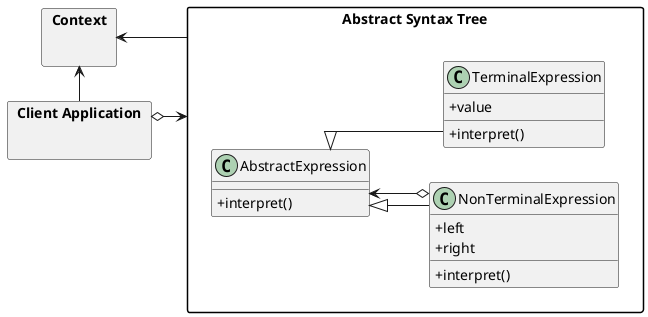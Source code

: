 @startuml

left to right direction

skinparam PackageStyle rectangle
skinparam ClassAttributeIconSize 0

skinparam Linetype ortho

package "Client Application" as ClientApplication {}

package Context {}

package "Abstract Syntax Tree" as SyntaxTree {
    class AbstractExpression {
        + interpret()
    }

    class TerminalExpression {
        + value
        + interpret()
    }

    class NonTerminalExpression {
        + left
        + right
        + interpret()
    }

    TerminalExpression -[hidden]left- NonTerminalExpression

    AbstractExpression <|-- TerminalExpression
    AbstractExpression <|-- NonTerminalExpression
    AbstractExpression <--o NonTerminalExpression
}

ClientApplication -left-> Context

ClientApplication -[hidden]down- AbstractExpression
ClientApplication o--> SyntaxTree
Context <-down- SyntaxTree

